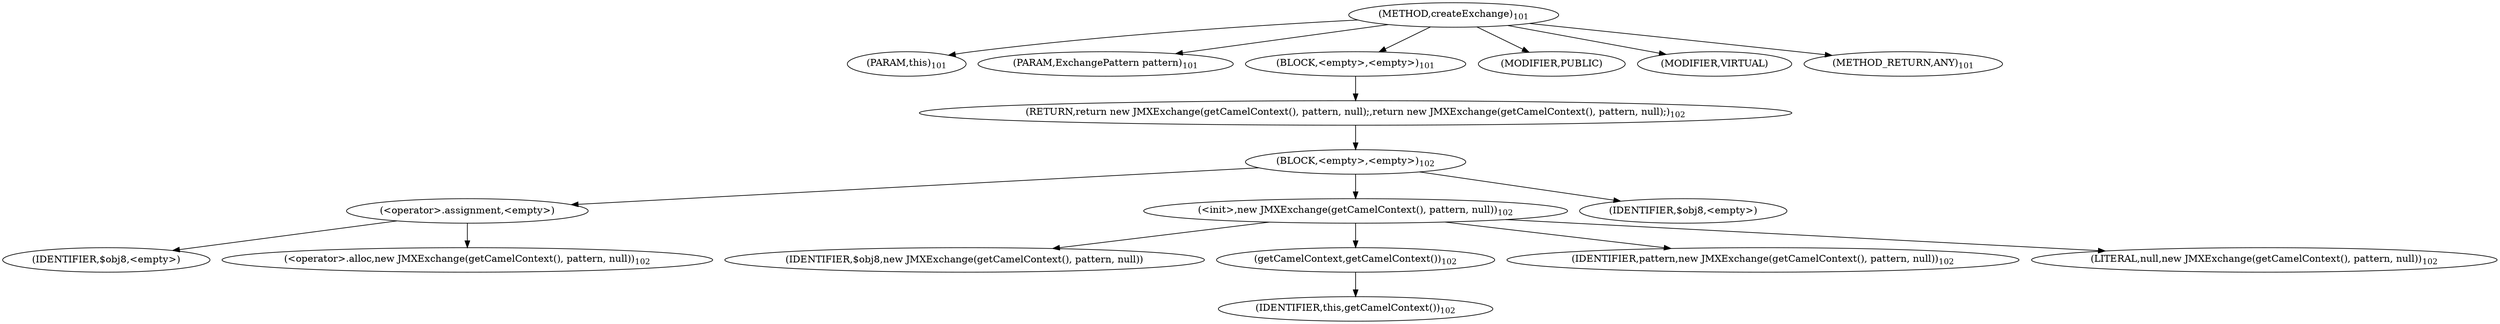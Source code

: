 digraph "createExchange" {  
"339" [label = <(METHOD,createExchange)<SUB>101</SUB>> ]
"20" [label = <(PARAM,this)<SUB>101</SUB>> ]
"340" [label = <(PARAM,ExchangePattern pattern)<SUB>101</SUB>> ]
"341" [label = <(BLOCK,&lt;empty&gt;,&lt;empty&gt;)<SUB>101</SUB>> ]
"342" [label = <(RETURN,return new JMXExchange(getCamelContext(), pattern, null);,return new JMXExchange(getCamelContext(), pattern, null);)<SUB>102</SUB>> ]
"343" [label = <(BLOCK,&lt;empty&gt;,&lt;empty&gt;)<SUB>102</SUB>> ]
"344" [label = <(&lt;operator&gt;.assignment,&lt;empty&gt;)> ]
"345" [label = <(IDENTIFIER,$obj8,&lt;empty&gt;)> ]
"346" [label = <(&lt;operator&gt;.alloc,new JMXExchange(getCamelContext(), pattern, null))<SUB>102</SUB>> ]
"347" [label = <(&lt;init&gt;,new JMXExchange(getCamelContext(), pattern, null))<SUB>102</SUB>> ]
"348" [label = <(IDENTIFIER,$obj8,new JMXExchange(getCamelContext(), pattern, null))> ]
"349" [label = <(getCamelContext,getCamelContext())<SUB>102</SUB>> ]
"19" [label = <(IDENTIFIER,this,getCamelContext())<SUB>102</SUB>> ]
"350" [label = <(IDENTIFIER,pattern,new JMXExchange(getCamelContext(), pattern, null))<SUB>102</SUB>> ]
"351" [label = <(LITERAL,null,new JMXExchange(getCamelContext(), pattern, null))<SUB>102</SUB>> ]
"352" [label = <(IDENTIFIER,$obj8,&lt;empty&gt;)> ]
"353" [label = <(MODIFIER,PUBLIC)> ]
"354" [label = <(MODIFIER,VIRTUAL)> ]
"355" [label = <(METHOD_RETURN,ANY)<SUB>101</SUB>> ]
  "339" -> "20" 
  "339" -> "340" 
  "339" -> "341" 
  "339" -> "353" 
  "339" -> "354" 
  "339" -> "355" 
  "341" -> "342" 
  "342" -> "343" 
  "343" -> "344" 
  "343" -> "347" 
  "343" -> "352" 
  "344" -> "345" 
  "344" -> "346" 
  "347" -> "348" 
  "347" -> "349" 
  "347" -> "350" 
  "347" -> "351" 
  "349" -> "19" 
}

